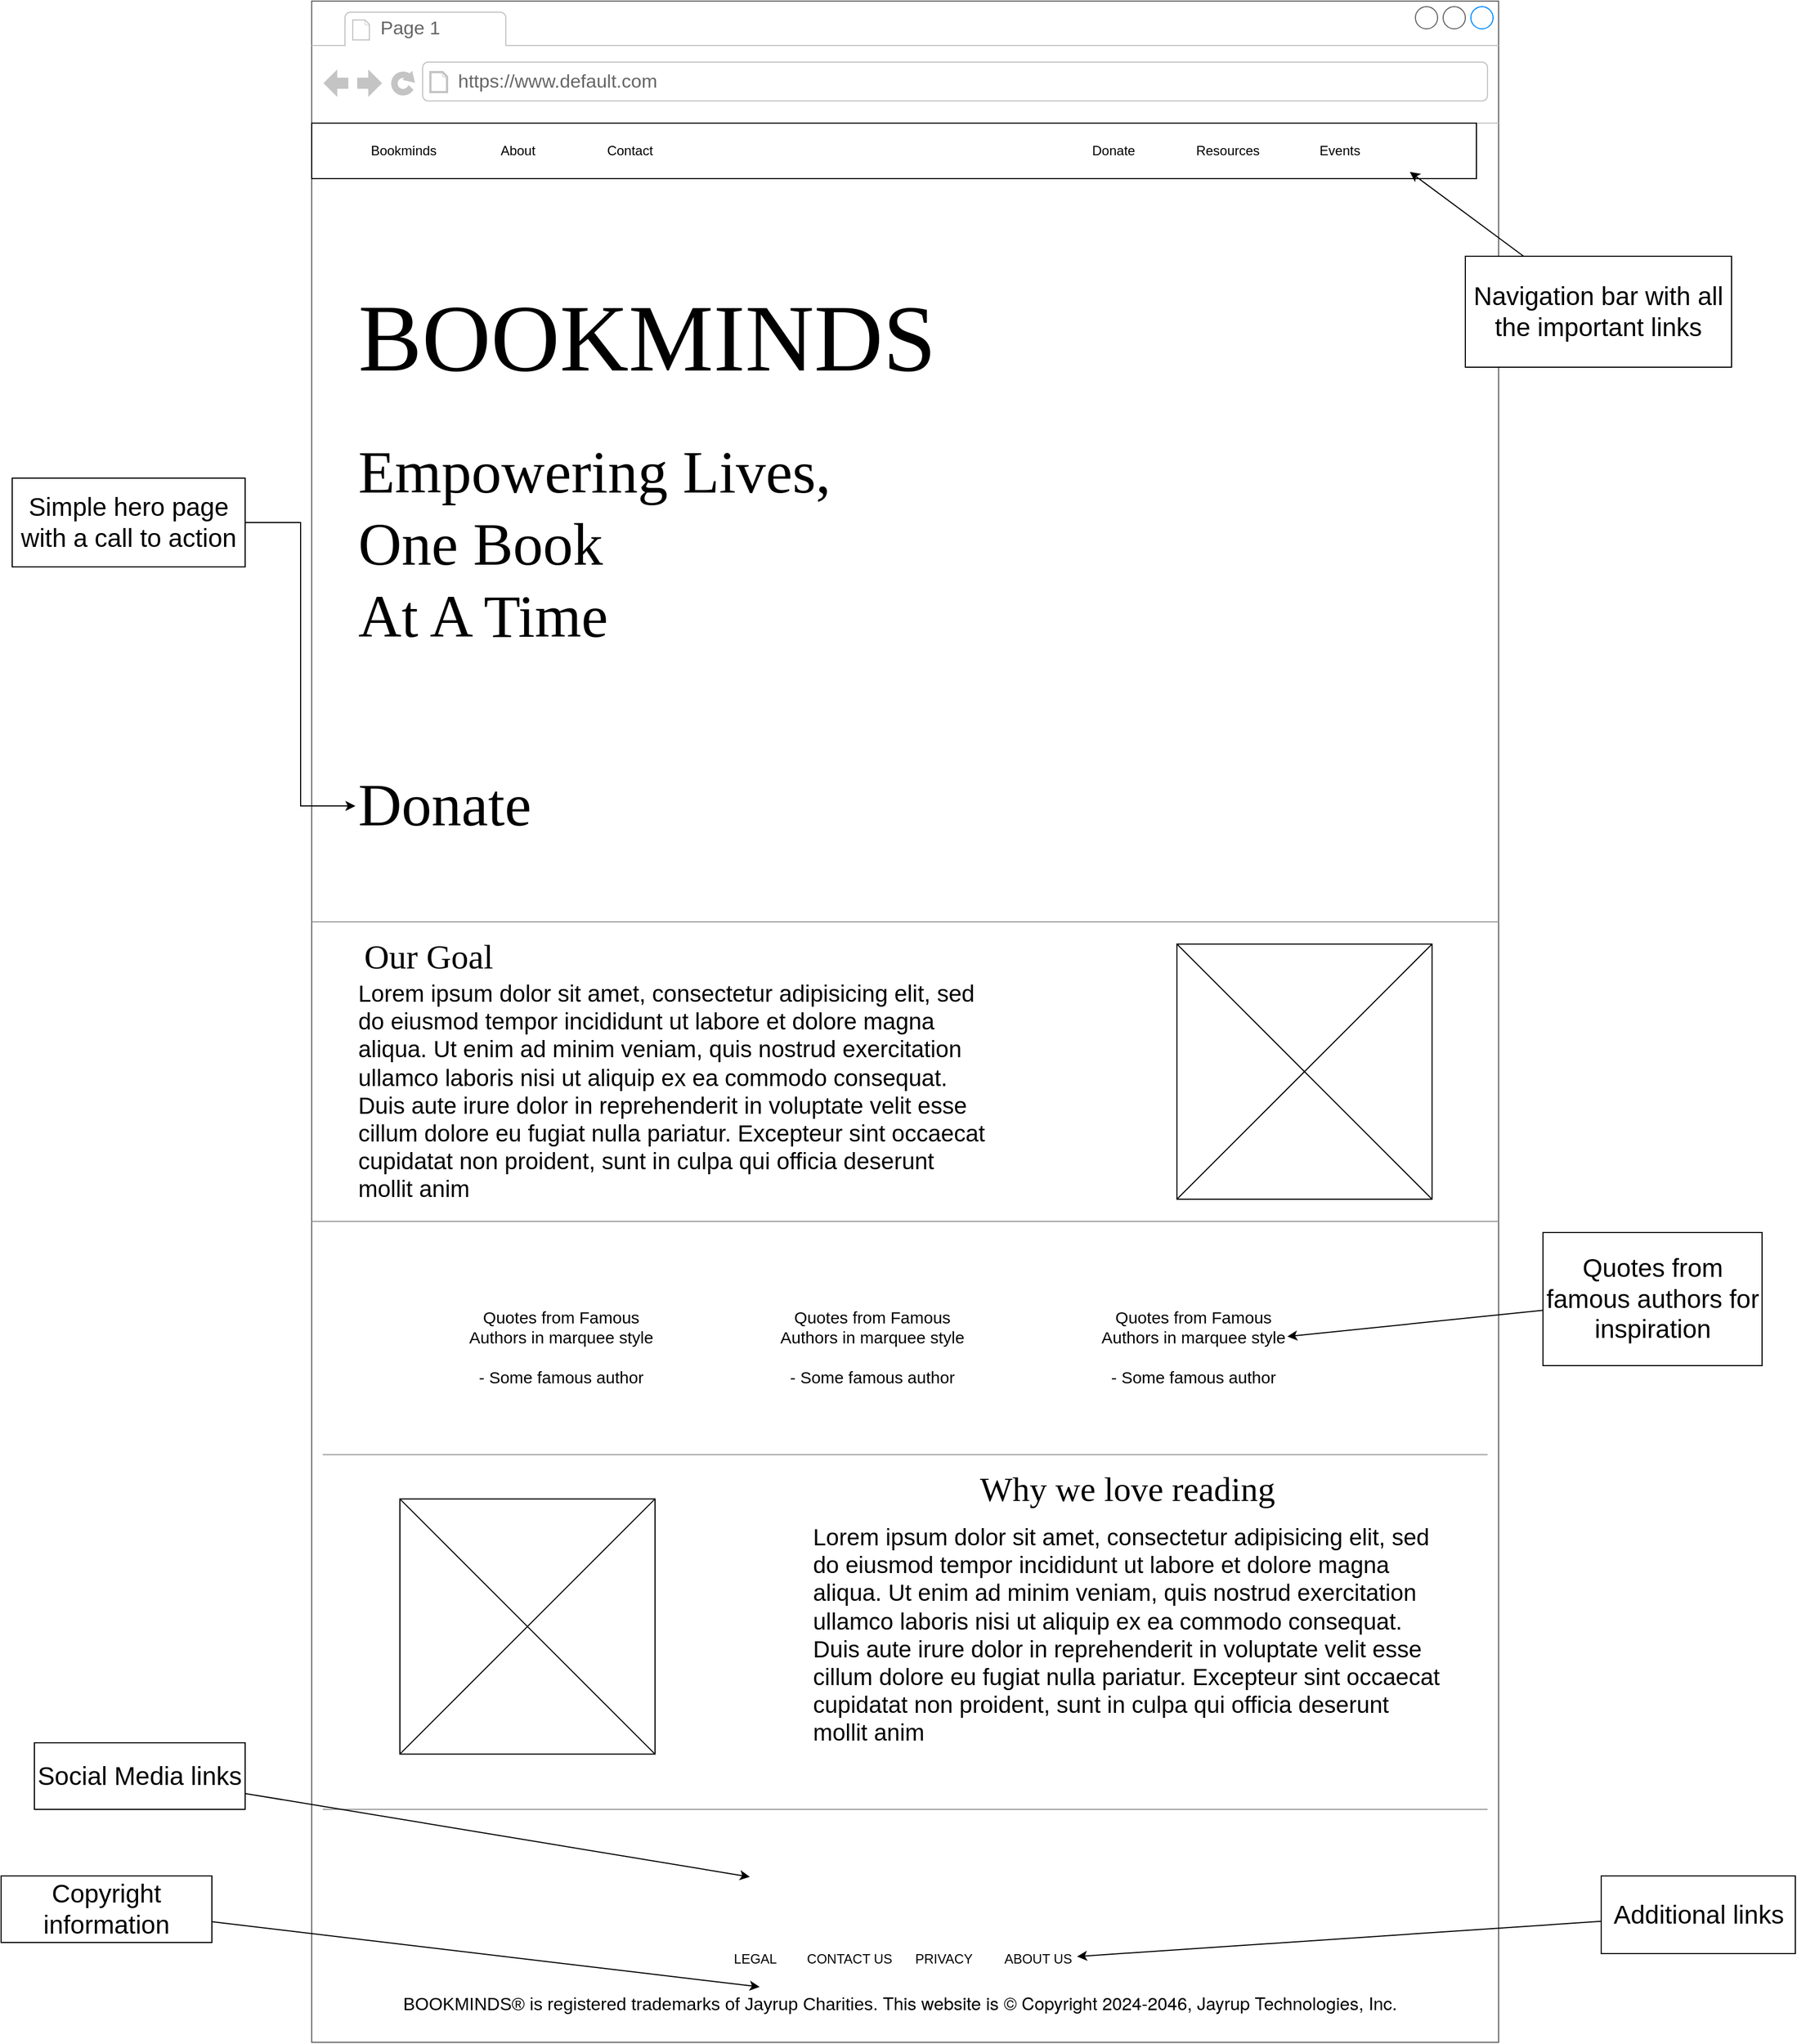 <mxfile version="24.2.5" type="device">
  <diagram name="Page-1" id="2cc2dc42-3aac-f2a9-1cec-7a8b7cbee084">
    <mxGraphModel dx="3707" dy="1649" grid="1" gridSize="10" guides="1" tooltips="1" connect="1" arrows="1" fold="1" page="1" pageScale="1" pageWidth="1100" pageHeight="850" background="none" math="0" shadow="0">
      <root>
        <mxCell id="0" />
        <mxCell id="1" parent="0" />
        <mxCell id="7026571954dc6520-1" value="" style="strokeWidth=1;shadow=0;dashed=0;align=center;html=1;shape=mxgraph.mockup.containers.browserWindow;rSize=0;strokeColor=#666666;mainText=,;recursiveResize=0;rounded=0;labelBackgroundColor=none;fontFamily=Verdana;fontSize=12" parent="1" vertex="1">
          <mxGeometry x="30" y="20" width="1070" height="1840" as="geometry" />
        </mxCell>
        <mxCell id="7026571954dc6520-2" value="Page 1" style="strokeWidth=1;shadow=0;dashed=0;align=center;html=1;shape=mxgraph.mockup.containers.anchor;fontSize=17;fontColor=#666666;align=left;" parent="7026571954dc6520-1" vertex="1">
          <mxGeometry x="60" y="12" width="110" height="26" as="geometry" />
        </mxCell>
        <mxCell id="7026571954dc6520-3" value="https://www.default.com" style="strokeWidth=1;shadow=0;dashed=0;align=center;html=1;shape=mxgraph.mockup.containers.anchor;rSize=0;fontSize=17;fontColor=#666666;align=left;" parent="7026571954dc6520-1" vertex="1">
          <mxGeometry x="130" y="60" width="250" height="26" as="geometry" />
        </mxCell>
        <mxCell id="7026571954dc6520-4" value="&lt;font style=&quot;font-size: 86px;&quot;&gt;BOOKMINDS&lt;/font&gt;" style="text;html=1;points=[];align=left;verticalAlign=top;spacingTop=-4;fontSize=30;fontFamily=Verdana" parent="7026571954dc6520-1" vertex="1">
          <mxGeometry x="40" y="250" width="540" height="90" as="geometry" />
        </mxCell>
        <mxCell id="zXlR0FjcC-FKmJrC6-8x-1" value="" style="rounded=0;whiteSpace=wrap;html=1;" vertex="1" parent="7026571954dc6520-1">
          <mxGeometry y="110" width="1050" height="50" as="geometry" />
        </mxCell>
        <mxCell id="zXlR0FjcC-FKmJrC6-8x-8" value="" style="group" vertex="1" connectable="0" parent="7026571954dc6520-1">
          <mxGeometry x="30" y="120" width="310" height="30" as="geometry" />
        </mxCell>
        <mxCell id="zXlR0FjcC-FKmJrC6-8x-2" value="Bookminds" style="text;html=1;align=center;verticalAlign=middle;whiteSpace=wrap;rounded=0;" vertex="1" parent="zXlR0FjcC-FKmJrC6-8x-8">
          <mxGeometry width="106.286" height="30" as="geometry" />
        </mxCell>
        <mxCell id="zXlR0FjcC-FKmJrC6-8x-3" value="About" style="text;html=1;align=center;verticalAlign=middle;whiteSpace=wrap;rounded=0;" vertex="1" parent="zXlR0FjcC-FKmJrC6-8x-8">
          <mxGeometry x="102.743" width="106.286" height="30" as="geometry" />
        </mxCell>
        <mxCell id="zXlR0FjcC-FKmJrC6-8x-4" value="Contact" style="text;html=1;align=center;verticalAlign=middle;whiteSpace=wrap;rounded=0;" vertex="1" parent="zXlR0FjcC-FKmJrC6-8x-8">
          <mxGeometry x="203.714" width="106.286" height="30" as="geometry" />
        </mxCell>
        <mxCell id="zXlR0FjcC-FKmJrC6-8x-9" value="" style="group" vertex="1" connectable="0" parent="7026571954dc6520-1">
          <mxGeometry x="670" y="120" width="310" height="30" as="geometry" />
        </mxCell>
        <mxCell id="zXlR0FjcC-FKmJrC6-8x-5" value="Events" style="text;html=1;align=center;verticalAlign=middle;whiteSpace=wrap;rounded=0;" vertex="1" parent="zXlR0FjcC-FKmJrC6-8x-9">
          <mxGeometry x="203.714" width="106.286" height="30" as="geometry" />
        </mxCell>
        <mxCell id="zXlR0FjcC-FKmJrC6-8x-6" value="Resources" style="text;html=1;align=center;verticalAlign=middle;whiteSpace=wrap;rounded=0;" vertex="1" parent="zXlR0FjcC-FKmJrC6-8x-9">
          <mxGeometry x="102.743" width="106.286" height="30" as="geometry" />
        </mxCell>
        <mxCell id="zXlR0FjcC-FKmJrC6-8x-7" value="Donate" style="text;html=1;align=center;verticalAlign=middle;whiteSpace=wrap;rounded=0;" vertex="1" parent="zXlR0FjcC-FKmJrC6-8x-9">
          <mxGeometry width="106.286" height="30" as="geometry" />
        </mxCell>
        <mxCell id="zXlR0FjcC-FKmJrC6-8x-12" value="&lt;div&gt;&lt;span style=&quot;font-size: 54px;&quot;&gt;Empowering Lives,&lt;/span&gt;&lt;span style=&quot;font-size: 54px;&quot;&gt;&lt;br&gt;&lt;/span&gt;&lt;/div&gt;&lt;span style=&quot;font-size: 54px;&quot;&gt;One Book&lt;/span&gt;&lt;div&gt;&lt;span style=&quot;font-size: 54px;&quot;&gt;At A Time&lt;/span&gt;&lt;/div&gt;" style="text;html=1;points=[];align=left;verticalAlign=top;spacingTop=-4;fontSize=30;fontFamily=Verdana" vertex="1" parent="7026571954dc6520-1">
          <mxGeometry x="40" y="390" width="450" height="200" as="geometry" />
        </mxCell>
        <mxCell id="zXlR0FjcC-FKmJrC6-8x-13" value="&lt;div&gt;&lt;span style=&quot;font-size: 54px;&quot;&gt;Donate&lt;/span&gt;&lt;/div&gt;" style="text;html=1;points=[];align=left;verticalAlign=top;spacingTop=-4;fontSize=30;fontFamily=Verdana" vertex="1" parent="7026571954dc6520-1">
          <mxGeometry x="40" y="690" width="190" height="60" as="geometry" />
        </mxCell>
        <mxCell id="zXlR0FjcC-FKmJrC6-8x-15" value="" style="whiteSpace=wrap;html=1;aspect=fixed;" vertex="1" parent="7026571954dc6520-1">
          <mxGeometry x="780" y="850" width="230" height="230" as="geometry" />
        </mxCell>
        <mxCell id="7026571954dc6520-17" value="&lt;font style=&quot;font-size: 21px;&quot;&gt;Lorem ipsum dolor sit amet, consectetur adipisicing elit, sed do eiusmod tempor incididunt ut labore et dolore magna aliqua. Ut enim ad minim veniam, quis nostrud exercitation ullamco laboris nisi ut aliquip ex ea commodo consequat. Duis aute irure dolor in reprehenderit in voluptate velit esse cillum dolore eu fugiat nulla pariatur. Excepteur sint occaecat cupidatat non proident, sunt in culpa qui officia deserunt mollit anim&amp;nbsp;&lt;/font&gt;" style="text;spacingTop=-5;whiteSpace=wrap;html=1;align=left;fontSize=12;fontFamily=Helvetica;fillColor=none;strokeColor=none;rounded=0;shadow=1;labelBackgroundColor=none;" parent="7026571954dc6520-1" vertex="1">
          <mxGeometry x="40" y="880" width="570" height="200" as="geometry" />
        </mxCell>
        <mxCell id="zXlR0FjcC-FKmJrC6-8x-16" value="" style="endArrow=none;html=1;rounded=0;entryX=0;entryY=0;entryDx=0;entryDy=0;exitX=1;exitY=1;exitDx=0;exitDy=0;" edge="1" parent="7026571954dc6520-1" source="zXlR0FjcC-FKmJrC6-8x-15" target="zXlR0FjcC-FKmJrC6-8x-15">
          <mxGeometry width="50" height="50" relative="1" as="geometry">
            <mxPoint x="440" y="1020" as="sourcePoint" />
            <mxPoint x="490" y="970" as="targetPoint" />
          </mxGeometry>
        </mxCell>
        <mxCell id="zXlR0FjcC-FKmJrC6-8x-17" value="" style="endArrow=none;html=1;rounded=0;entryX=1;entryY=0;entryDx=0;entryDy=0;exitX=0;exitY=1;exitDx=0;exitDy=0;" edge="1" parent="7026571954dc6520-1" source="zXlR0FjcC-FKmJrC6-8x-15" target="zXlR0FjcC-FKmJrC6-8x-15">
          <mxGeometry width="50" height="50" relative="1" as="geometry">
            <mxPoint x="1020" y="1090" as="sourcePoint" />
            <mxPoint x="790" y="860" as="targetPoint" />
          </mxGeometry>
        </mxCell>
        <mxCell id="zXlR0FjcC-FKmJrC6-8x-18" value="" style="verticalLabelPosition=bottom;shadow=0;dashed=0;align=center;html=1;verticalAlign=top;strokeWidth=1;shape=mxgraph.mockup.markup.line;strokeColor=#999999;rounded=0;labelBackgroundColor=none;fillColor=#ffffff;fontFamily=Verdana;fontSize=12;fontColor=#000000;" vertex="1" parent="7026571954dc6520-1">
          <mxGeometry x="10" y="1300.19" width="1050" height="20" as="geometry" />
        </mxCell>
        <mxCell id="zXlR0FjcC-FKmJrC6-8x-19" value="Quotes from Famous Authors in marquee style&lt;div style=&quot;font-size: 15px;&quot;&gt;&lt;br style=&quot;font-size: 15px;&quot;&gt;&lt;div style=&quot;font-size: 15px;&quot;&gt;- Some famous author&lt;/div&gt;&lt;/div&gt;" style="text;html=1;align=center;verticalAlign=middle;whiteSpace=wrap;rounded=0;fontSize=15;" vertex="1" parent="7026571954dc6520-1">
          <mxGeometry x="140" y="1155" width="169.5" height="115" as="geometry" />
        </mxCell>
        <mxCell id="zXlR0FjcC-FKmJrC6-8x-20" value="Quotes from Famous Authors in marquee style&lt;div style=&quot;font-size: 15px;&quot;&gt;&lt;br style=&quot;font-size: 15px;&quot;&gt;&lt;div style=&quot;font-size: 15px;&quot;&gt;- Some famous author&lt;/div&gt;&lt;/div&gt;" style="text;html=1;align=center;verticalAlign=middle;whiteSpace=wrap;rounded=0;fontSize=15;" vertex="1" parent="7026571954dc6520-1">
          <mxGeometry x="710" y="1155" width="169.5" height="115" as="geometry" />
        </mxCell>
        <mxCell id="zXlR0FjcC-FKmJrC6-8x-21" value="Quotes from Famous Authors in marquee style&lt;div style=&quot;font-size: 15px;&quot;&gt;&lt;br style=&quot;font-size: 15px;&quot;&gt;&lt;div style=&quot;font-size: 15px;&quot;&gt;- Some famous author&lt;/div&gt;&lt;/div&gt;" style="text;html=1;align=center;verticalAlign=middle;whiteSpace=wrap;rounded=0;fontSize=15;" vertex="1" parent="7026571954dc6520-1">
          <mxGeometry x="420.5" y="1155" width="169" height="115" as="geometry" />
        </mxCell>
        <mxCell id="zXlR0FjcC-FKmJrC6-8x-24" value="&lt;font style=&quot;font-size: 21px;&quot;&gt;Lorem ipsum dolor sit amet, consectetur adipisicing elit, sed do eiusmod tempor incididunt ut labore et dolore magna aliqua. Ut enim ad minim veniam, quis nostrud exercitation ullamco laboris nisi ut aliquip ex ea commodo consequat. Duis aute irure dolor in reprehenderit in voluptate velit esse cillum dolore eu fugiat nulla pariatur. Excepteur sint occaecat cupidatat non proident, sunt in culpa qui officia deserunt mollit anim&amp;nbsp;&lt;/font&gt;" style="text;spacingTop=-5;whiteSpace=wrap;html=1;align=left;fontSize=12;fontFamily=Helvetica;fillColor=none;strokeColor=none;rounded=0;shadow=1;labelBackgroundColor=none;" vertex="1" parent="7026571954dc6520-1">
          <mxGeometry x="450" y="1370" width="570" height="200" as="geometry" />
        </mxCell>
        <mxCell id="zXlR0FjcC-FKmJrC6-8x-28" value="&lt;font style=&quot;font-size: 31px;&quot;&gt;Why we love reading&lt;/font&gt;" style="text;html=1;points=[];align=center;verticalAlign=top;spacingTop=-4;fontSize=15;fontFamily=Verdana" vertex="1" parent="7026571954dc6520-1">
          <mxGeometry x="580" y="1320.19" width="310" height="49.81" as="geometry" />
        </mxCell>
        <mxCell id="zXlR0FjcC-FKmJrC6-8x-23" value="" style="whiteSpace=wrap;html=1;aspect=fixed;" vertex="1" parent="7026571954dc6520-1">
          <mxGeometry x="79.5" y="1350.19" width="230" height="230" as="geometry" />
        </mxCell>
        <mxCell id="zXlR0FjcC-FKmJrC6-8x-25" value="" style="endArrow=none;html=1;rounded=0;entryX=0;entryY=0;entryDx=0;entryDy=0;exitX=1;exitY=1;exitDx=0;exitDy=0;" edge="1" source="zXlR0FjcC-FKmJrC6-8x-23" target="zXlR0FjcC-FKmJrC6-8x-23" parent="7026571954dc6520-1">
          <mxGeometry width="50" height="50" relative="1" as="geometry">
            <mxPoint x="450" y="1500" as="sourcePoint" />
            <mxPoint x="500" y="1450" as="targetPoint" />
          </mxGeometry>
        </mxCell>
        <mxCell id="zXlR0FjcC-FKmJrC6-8x-26" value="" style="endArrow=none;html=1;rounded=0;entryX=1;entryY=0;entryDx=0;entryDy=0;exitX=0;exitY=1;exitDx=0;exitDy=0;" edge="1" source="zXlR0FjcC-FKmJrC6-8x-23" target="zXlR0FjcC-FKmJrC6-8x-23" parent="7026571954dc6520-1">
          <mxGeometry width="50" height="50" relative="1" as="geometry">
            <mxPoint x="1030" y="1570" as="sourcePoint" />
            <mxPoint x="800" y="1340" as="targetPoint" />
          </mxGeometry>
        </mxCell>
        <mxCell id="zXlR0FjcC-FKmJrC6-8x-29" value="" style="verticalLabelPosition=bottom;shadow=0;dashed=0;align=center;html=1;verticalAlign=top;strokeWidth=1;shape=mxgraph.mockup.markup.line;strokeColor=#999999;rounded=0;labelBackgroundColor=none;fillColor=#ffffff;fontFamily=Verdana;fontSize=12;fontColor=#000000;" vertex="1" parent="7026571954dc6520-1">
          <mxGeometry x="10" y="1620" width="1050" height="20" as="geometry" />
        </mxCell>
        <mxCell id="zXlR0FjcC-FKmJrC6-8x-31" value="&lt;font style=&quot;font-size: 16px;&quot;&gt;BOOKMINDS® is registered trademarks of&amp;nbsp;Jayrup Charities.&lt;span style=&quot;font-family: &amp;quot;Source Sans Pro&amp;quot;, &amp;quot;Helvetica Neue&amp;quot;, Helvetica, Arial, &amp;quot;Lucida Grande&amp;quot;, sans-serif;&quot;&gt;&amp;nbsp;This website is © Copyright 2024-2046, Jayrup Technologies, Inc.&lt;/span&gt;&lt;/font&gt;" style="text;html=1;align=center;verticalAlign=middle;resizable=0;points=[];autosize=1;" vertex="1" parent="7026571954dc6520-1">
          <mxGeometry x="75" y="1790" width="910" height="30" as="geometry" />
        </mxCell>
        <mxCell id="zXlR0FjcC-FKmJrC6-8x-32" value="" style="shape=image;html=1;verticalAlign=top;verticalLabelPosition=bottom;labelBackgroundColor=#ffffff;imageAspect=0;aspect=fixed;image=https://cdn2.iconfinder.com/data/icons/social-media-2285/512/1_Twitter_colored_svg-128.png" vertex="1" parent="7026571954dc6520-1">
          <mxGeometry x="395" y="1670" width="50" height="50" as="geometry" />
        </mxCell>
        <mxCell id="zXlR0FjcC-FKmJrC6-8x-33" value="" style="shape=image;html=1;verticalAlign=top;verticalLabelPosition=bottom;labelBackgroundColor=#ffffff;imageAspect=0;aspect=fixed;image=https://cdn4.iconfinder.com/data/icons/logos-brands-7/512/instagram_icon-instagram_buttoninstegram-128.png" vertex="1" parent="7026571954dc6520-1">
          <mxGeometry x="467" y="1670" width="50" height="50" as="geometry" />
        </mxCell>
        <mxCell id="zXlR0FjcC-FKmJrC6-8x-34" value="" style="shape=image;html=1;verticalAlign=top;verticalLabelPosition=bottom;labelBackgroundColor=#ffffff;imageAspect=0;aspect=fixed;image=https://cdn4.iconfinder.com/data/icons/social-media-flat-7/64/Social-media_Youtube-128.png" vertex="1" parent="7026571954dc6520-1">
          <mxGeometry x="537" y="1670" width="50" height="50" as="geometry" />
        </mxCell>
        <mxCell id="zXlR0FjcC-FKmJrC6-8x-35" value="" style="shape=image;html=1;verticalAlign=top;verticalLabelPosition=bottom;labelBackgroundColor=#ffffff;imageAspect=0;aspect=fixed;image=https://cdn2.iconfinder.com/data/icons/social-media-2285/512/1_Facebook_colored_svg_copy-128.png" vertex="1" parent="7026571954dc6520-1">
          <mxGeometry x="615" y="1670" width="50" height="50" as="geometry" />
        </mxCell>
        <mxCell id="zXlR0FjcC-FKmJrC6-8x-36" value="LEGAL" style="text;html=1;align=center;verticalAlign=middle;whiteSpace=wrap;rounded=0;" vertex="1" parent="7026571954dc6520-1">
          <mxGeometry x="370" y="1750" width="60" height="30" as="geometry" />
        </mxCell>
        <mxCell id="zXlR0FjcC-FKmJrC6-8x-37" value="CONTACT US" style="text;html=1;align=center;verticalAlign=middle;whiteSpace=wrap;rounded=0;" vertex="1" parent="7026571954dc6520-1">
          <mxGeometry x="445" y="1750" width="80" height="30" as="geometry" />
        </mxCell>
        <mxCell id="zXlR0FjcC-FKmJrC6-8x-38" value="PRIVACY" style="text;html=1;align=center;verticalAlign=middle;whiteSpace=wrap;rounded=0;" vertex="1" parent="7026571954dc6520-1">
          <mxGeometry x="540" y="1750" width="60" height="30" as="geometry" />
        </mxCell>
        <mxCell id="zXlR0FjcC-FKmJrC6-8x-39" value="ABOUT US" style="text;html=1;align=center;verticalAlign=middle;whiteSpace=wrap;rounded=0;" vertex="1" parent="7026571954dc6520-1">
          <mxGeometry x="620" y="1750" width="70" height="30" as="geometry" />
        </mxCell>
        <mxCell id="zXlR0FjcC-FKmJrC6-8x-40" style="rounded=0;orthogonalLoop=1;jettySize=auto;html=1;" edge="1" parent="7026571954dc6520-1" source="zXlR0FjcC-FKmJrC6-8x-41" target="zXlR0FjcC-FKmJrC6-8x-32">
          <mxGeometry relative="1" as="geometry">
            <mxPoint x="20" y="1749" as="targetPoint" />
          </mxGeometry>
        </mxCell>
        <mxCell id="zXlR0FjcC-FKmJrC6-8x-41" value="Social Media links" style="rounded=0;whiteSpace=wrap;html=1;fontSize=23;" vertex="1" parent="7026571954dc6520-1">
          <mxGeometry x="-250" y="1570" width="190" height="60" as="geometry" />
        </mxCell>
        <mxCell id="zXlR0FjcC-FKmJrC6-8x-42" value="Copyright information" style="rounded=0;whiteSpace=wrap;html=1;fontSize=23;" vertex="1" parent="7026571954dc6520-1">
          <mxGeometry x="-280" y="1690" width="190" height="60" as="geometry" />
        </mxCell>
        <mxCell id="zXlR0FjcC-FKmJrC6-8x-43" style="rounded=0;orthogonalLoop=1;jettySize=auto;html=1;" edge="1" parent="7026571954dc6520-1" source="zXlR0FjcC-FKmJrC6-8x-42" target="zXlR0FjcC-FKmJrC6-8x-31">
          <mxGeometry relative="1" as="geometry">
            <mxPoint x="365" y="1811" as="targetPoint" />
          </mxGeometry>
        </mxCell>
        <mxCell id="zXlR0FjcC-FKmJrC6-8x-44" style="rounded=0;orthogonalLoop=1;jettySize=auto;html=1;" edge="1" parent="7026571954dc6520-1" source="zXlR0FjcC-FKmJrC6-8x-45" target="zXlR0FjcC-FKmJrC6-8x-39">
          <mxGeometry relative="1" as="geometry">
            <mxPoint x="1051" y="1602" as="targetPoint" />
          </mxGeometry>
        </mxCell>
        <mxCell id="zXlR0FjcC-FKmJrC6-8x-45" value="Additional links" style="rounded=0;whiteSpace=wrap;html=1;fontSize=23;" vertex="1" parent="7026571954dc6520-1">
          <mxGeometry x="1162.5" y="1690" width="175" height="70" as="geometry" />
        </mxCell>
        <mxCell id="7026571954dc6520-15" value="" style="verticalLabelPosition=bottom;shadow=0;dashed=0;align=center;html=1;verticalAlign=top;strokeWidth=1;shape=mxgraph.mockup.markup.line;strokeColor=#999999;rounded=0;labelBackgroundColor=none;fillColor=#ffffff;fontFamily=Verdana;fontSize=12;fontColor=#000000;" parent="1" vertex="1">
          <mxGeometry x="30" y="840" width="1070" height="20" as="geometry" />
        </mxCell>
        <mxCell id="7026571954dc6520-16" value="&lt;font style=&quot;font-size: 31px;&quot;&gt;Our Goal&lt;/font&gt;" style="text;html=1;points=[];align=center;verticalAlign=top;spacingTop=-4;fontSize=15;fontFamily=Verdana" parent="1" vertex="1">
          <mxGeometry x="50" y="860" width="170" height="30" as="geometry" />
        </mxCell>
        <mxCell id="7026571954dc6520-21" value="" style="verticalLabelPosition=bottom;shadow=0;dashed=0;align=center;html=1;verticalAlign=top;strokeWidth=1;shape=mxgraph.mockup.markup.line;strokeColor=#999999;rounded=0;labelBackgroundColor=none;fillColor=#ffffff;fontFamily=Verdana;fontSize=12;fontColor=#000000;" parent="1" vertex="1">
          <mxGeometry x="30" y="1110" width="1070" height="20" as="geometry" />
        </mxCell>
        <mxCell id="zXlR0FjcC-FKmJrC6-8x-46" value="Quotes from famous authors for inspiration" style="rounded=0;whiteSpace=wrap;html=1;fontSize=23;" vertex="1" parent="1">
          <mxGeometry x="1140" y="1130" width="197.5" height="120" as="geometry" />
        </mxCell>
        <mxCell id="zXlR0FjcC-FKmJrC6-8x-47" style="rounded=0;orthogonalLoop=1;jettySize=auto;html=1;" edge="1" source="zXlR0FjcC-FKmJrC6-8x-46" parent="1" target="zXlR0FjcC-FKmJrC6-8x-20">
          <mxGeometry relative="1" as="geometry">
            <mxPoint x="760" y="1223" as="targetPoint" />
          </mxGeometry>
        </mxCell>
        <mxCell id="zXlR0FjcC-FKmJrC6-8x-48" value="Navigation bar with all the important links" style="rounded=0;whiteSpace=wrap;html=1;fontSize=23;" vertex="1" parent="1">
          <mxGeometry x="1070" y="250" width="240" height="100" as="geometry" />
        </mxCell>
        <mxCell id="zXlR0FjcC-FKmJrC6-8x-49" style="rounded=0;orthogonalLoop=1;jettySize=auto;html=1;" edge="1" source="zXlR0FjcC-FKmJrC6-8x-48" parent="1">
          <mxGeometry relative="1" as="geometry">
            <mxPoint x="1020" y="174" as="targetPoint" />
          </mxGeometry>
        </mxCell>
        <mxCell id="zXlR0FjcC-FKmJrC6-8x-50" value="Simple hero page with a call to action" style="rounded=0;whiteSpace=wrap;html=1;fontSize=23;" vertex="1" parent="1">
          <mxGeometry x="-240" y="450" width="210" height="80" as="geometry" />
        </mxCell>
        <mxCell id="zXlR0FjcC-FKmJrC6-8x-51" style="edgeStyle=orthogonalEdgeStyle;rounded=0;orthogonalLoop=1;jettySize=auto;html=1;exitX=1;exitY=0.5;exitDx=0;exitDy=0;entryX=-0.003;entryY=0.592;entryDx=0;entryDy=0;entryPerimeter=0;" edge="1" parent="1" source="zXlR0FjcC-FKmJrC6-8x-50" target="zXlR0FjcC-FKmJrC6-8x-13">
          <mxGeometry relative="1" as="geometry" />
        </mxCell>
      </root>
    </mxGraphModel>
  </diagram>
</mxfile>
